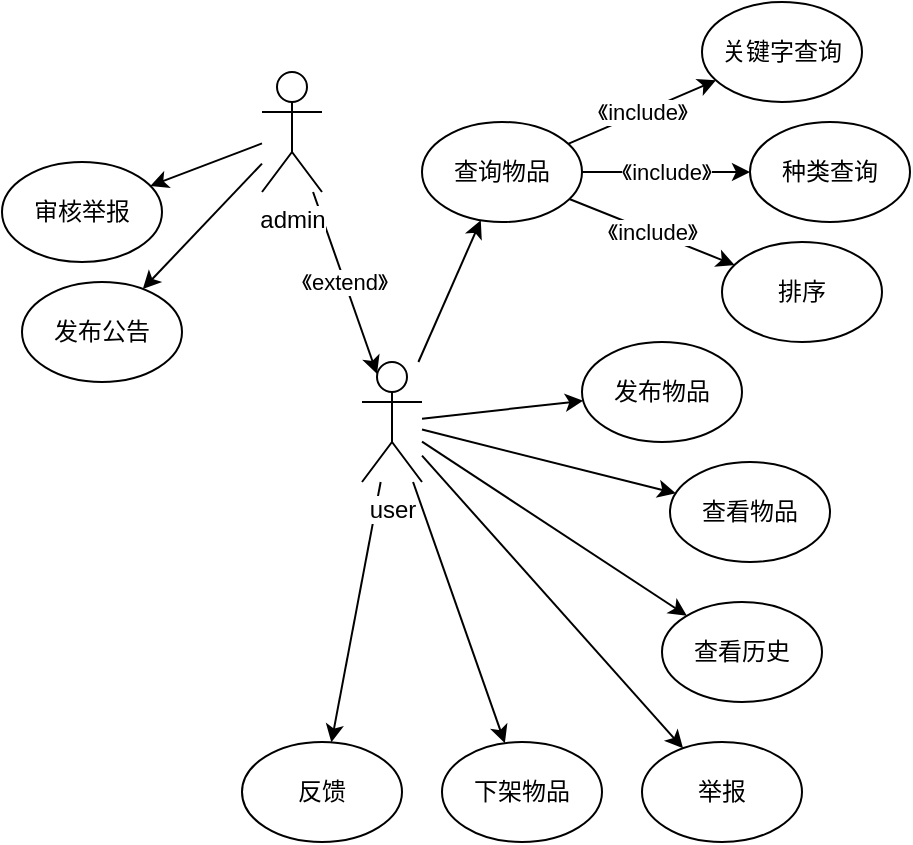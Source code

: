 <mxfile version="12.8.4" type="github">
  <diagram id="ID1oRjqNKPBl3EFDLt4v" name="Page-1">
    <mxGraphModel dx="868" dy="450" grid="1" gridSize="10" guides="1" tooltips="1" connect="1" arrows="1" fold="1" page="1" pageScale="1" pageWidth="827" pageHeight="1169" math="0" shadow="0">
      <root>
        <mxCell id="0" />
        <mxCell id="1" parent="0" />
        <mxCell id="b4BU_QBIx5kPwVwB9qca-5" style="rounded=0;orthogonalLoop=1;jettySize=auto;html=1;" edge="1" parent="1" source="b4BU_QBIx5kPwVwB9qca-1" target="b4BU_QBIx5kPwVwB9qca-2">
          <mxGeometry relative="1" as="geometry" />
        </mxCell>
        <mxCell id="b4BU_QBIx5kPwVwB9qca-9" style="edgeStyle=none;rounded=0;orthogonalLoop=1;jettySize=auto;html=1;" edge="1" parent="1" source="b4BU_QBIx5kPwVwB9qca-1" target="b4BU_QBIx5kPwVwB9qca-7">
          <mxGeometry relative="1" as="geometry" />
        </mxCell>
        <mxCell id="b4BU_QBIx5kPwVwB9qca-10" style="edgeStyle=none;rounded=0;orthogonalLoop=1;jettySize=auto;html=1;" edge="1" parent="1" source="b4BU_QBIx5kPwVwB9qca-1" target="b4BU_QBIx5kPwVwB9qca-6">
          <mxGeometry relative="1" as="geometry" />
        </mxCell>
        <mxCell id="b4BU_QBIx5kPwVwB9qca-24" style="edgeStyle=none;rounded=0;orthogonalLoop=1;jettySize=auto;html=1;" edge="1" parent="1" source="b4BU_QBIx5kPwVwB9qca-1" target="b4BU_QBIx5kPwVwB9qca-11">
          <mxGeometry relative="1" as="geometry" />
        </mxCell>
        <mxCell id="b4BU_QBIx5kPwVwB9qca-25" style="edgeStyle=none;rounded=0;orthogonalLoop=1;jettySize=auto;html=1;" edge="1" parent="1" source="b4BU_QBIx5kPwVwB9qca-1" target="b4BU_QBIx5kPwVwB9qca-13">
          <mxGeometry relative="1" as="geometry" />
        </mxCell>
        <mxCell id="b4BU_QBIx5kPwVwB9qca-26" style="edgeStyle=none;rounded=0;orthogonalLoop=1;jettySize=auto;html=1;" edge="1" parent="1" source="b4BU_QBIx5kPwVwB9qca-1" target="b4BU_QBIx5kPwVwB9qca-14">
          <mxGeometry relative="1" as="geometry" />
        </mxCell>
        <mxCell id="b4BU_QBIx5kPwVwB9qca-27" style="edgeStyle=none;rounded=0;orthogonalLoop=1;jettySize=auto;html=1;" edge="1" parent="1" source="b4BU_QBIx5kPwVwB9qca-1" target="b4BU_QBIx5kPwVwB9qca-12">
          <mxGeometry relative="1" as="geometry" />
        </mxCell>
        <mxCell id="b4BU_QBIx5kPwVwB9qca-1" value="user&lt;br&gt;" style="shape=umlActor;verticalLabelPosition=bottom;labelBackgroundColor=#ffffff;verticalAlign=top;html=1;outlineConnect=0;" vertex="1" parent="1">
          <mxGeometry x="220" y="180" width="30" height="60" as="geometry" />
        </mxCell>
        <mxCell id="b4BU_QBIx5kPwVwB9qca-21" value="《include》" style="edgeStyle=none;rounded=0;orthogonalLoop=1;jettySize=auto;html=1;" edge="1" parent="1" source="b4BU_QBIx5kPwVwB9qca-2" target="b4BU_QBIx5kPwVwB9qca-20">
          <mxGeometry relative="1" as="geometry" />
        </mxCell>
        <mxCell id="b4BU_QBIx5kPwVwB9qca-22" value="《include》" style="edgeStyle=none;rounded=0;orthogonalLoop=1;jettySize=auto;html=1;" edge="1" parent="1" source="b4BU_QBIx5kPwVwB9qca-2" target="b4BU_QBIx5kPwVwB9qca-19">
          <mxGeometry relative="1" as="geometry" />
        </mxCell>
        <mxCell id="b4BU_QBIx5kPwVwB9qca-23" value="《include》" style="edgeStyle=none;rounded=0;orthogonalLoop=1;jettySize=auto;html=1;" edge="1" parent="1" source="b4BU_QBIx5kPwVwB9qca-2" target="b4BU_QBIx5kPwVwB9qca-18">
          <mxGeometry relative="1" as="geometry" />
        </mxCell>
        <mxCell id="b4BU_QBIx5kPwVwB9qca-2" value="查询物品" style="ellipse;whiteSpace=wrap;html=1;" vertex="1" parent="1">
          <mxGeometry x="250" y="60" width="80" height="50" as="geometry" />
        </mxCell>
        <mxCell id="b4BU_QBIx5kPwVwB9qca-6" value="发布物品" style="ellipse;whiteSpace=wrap;html=1;" vertex="1" parent="1">
          <mxGeometry x="330" y="170" width="80" height="50" as="geometry" />
        </mxCell>
        <mxCell id="b4BU_QBIx5kPwVwB9qca-7" value="查看物品" style="ellipse;whiteSpace=wrap;html=1;" vertex="1" parent="1">
          <mxGeometry x="374" y="230" width="80" height="50" as="geometry" />
        </mxCell>
        <mxCell id="b4BU_QBIx5kPwVwB9qca-8" style="edgeStyle=none;rounded=0;orthogonalLoop=1;jettySize=auto;html=1;exitX=0;exitY=0.333;exitDx=0;exitDy=0;exitPerimeter=0;" edge="1" parent="1" source="b4BU_QBIx5kPwVwB9qca-1" target="b4BU_QBIx5kPwVwB9qca-1">
          <mxGeometry relative="1" as="geometry" />
        </mxCell>
        <mxCell id="b4BU_QBIx5kPwVwB9qca-11" value="查看历史" style="ellipse;whiteSpace=wrap;html=1;" vertex="1" parent="1">
          <mxGeometry x="370" y="300" width="80" height="50" as="geometry" />
        </mxCell>
        <mxCell id="b4BU_QBIx5kPwVwB9qca-12" value="下架物品" style="ellipse;whiteSpace=wrap;html=1;" vertex="1" parent="1">
          <mxGeometry x="260" y="370" width="80" height="50" as="geometry" />
        </mxCell>
        <mxCell id="b4BU_QBIx5kPwVwB9qca-13" value="举报" style="ellipse;whiteSpace=wrap;html=1;" vertex="1" parent="1">
          <mxGeometry x="360" y="370" width="80" height="50" as="geometry" />
        </mxCell>
        <mxCell id="b4BU_QBIx5kPwVwB9qca-14" value="反馈" style="ellipse;whiteSpace=wrap;html=1;" vertex="1" parent="1">
          <mxGeometry x="160" y="370" width="80" height="50" as="geometry" />
        </mxCell>
        <mxCell id="b4BU_QBIx5kPwVwB9qca-28" style="edgeStyle=none;rounded=0;orthogonalLoop=1;jettySize=auto;html=1;" edge="1" parent="1" source="b4BU_QBIx5kPwVwB9qca-15" target="b4BU_QBIx5kPwVwB9qca-17">
          <mxGeometry relative="1" as="geometry" />
        </mxCell>
        <mxCell id="b4BU_QBIx5kPwVwB9qca-29" style="edgeStyle=none;rounded=0;orthogonalLoop=1;jettySize=auto;html=1;" edge="1" parent="1" source="b4BU_QBIx5kPwVwB9qca-15" target="b4BU_QBIx5kPwVwB9qca-16">
          <mxGeometry relative="1" as="geometry" />
        </mxCell>
        <mxCell id="b4BU_QBIx5kPwVwB9qca-31" value="《extend》" style="edgeStyle=none;rounded=0;orthogonalLoop=1;jettySize=auto;html=1;entryX=0.25;entryY=0.1;entryDx=0;entryDy=0;entryPerimeter=0;" edge="1" parent="1" source="b4BU_QBIx5kPwVwB9qca-15" target="b4BU_QBIx5kPwVwB9qca-1">
          <mxGeometry relative="1" as="geometry" />
        </mxCell>
        <mxCell id="b4BU_QBIx5kPwVwB9qca-15" value="admin" style="shape=umlActor;verticalLabelPosition=bottom;labelBackgroundColor=#ffffff;verticalAlign=top;html=1;outlineConnect=0;" vertex="1" parent="1">
          <mxGeometry x="170" y="35" width="30" height="60" as="geometry" />
        </mxCell>
        <mxCell id="b4BU_QBIx5kPwVwB9qca-16" value="审核举报" style="ellipse;whiteSpace=wrap;html=1;" vertex="1" parent="1">
          <mxGeometry x="40" y="80" width="80" height="50" as="geometry" />
        </mxCell>
        <mxCell id="b4BU_QBIx5kPwVwB9qca-17" value="发布公告" style="ellipse;whiteSpace=wrap;html=1;" vertex="1" parent="1">
          <mxGeometry x="50" y="140" width="80" height="50" as="geometry" />
        </mxCell>
        <mxCell id="b4BU_QBIx5kPwVwB9qca-18" value="关键字查询" style="ellipse;whiteSpace=wrap;html=1;" vertex="1" parent="1">
          <mxGeometry x="390" width="80" height="50" as="geometry" />
        </mxCell>
        <mxCell id="b4BU_QBIx5kPwVwB9qca-19" value="种类查询" style="ellipse;whiteSpace=wrap;html=1;" vertex="1" parent="1">
          <mxGeometry x="414" y="60" width="80" height="50" as="geometry" />
        </mxCell>
        <mxCell id="b4BU_QBIx5kPwVwB9qca-20" value="排序" style="ellipse;whiteSpace=wrap;html=1;" vertex="1" parent="1">
          <mxGeometry x="400" y="120" width="80" height="50" as="geometry" />
        </mxCell>
      </root>
    </mxGraphModel>
  </diagram>
</mxfile>

